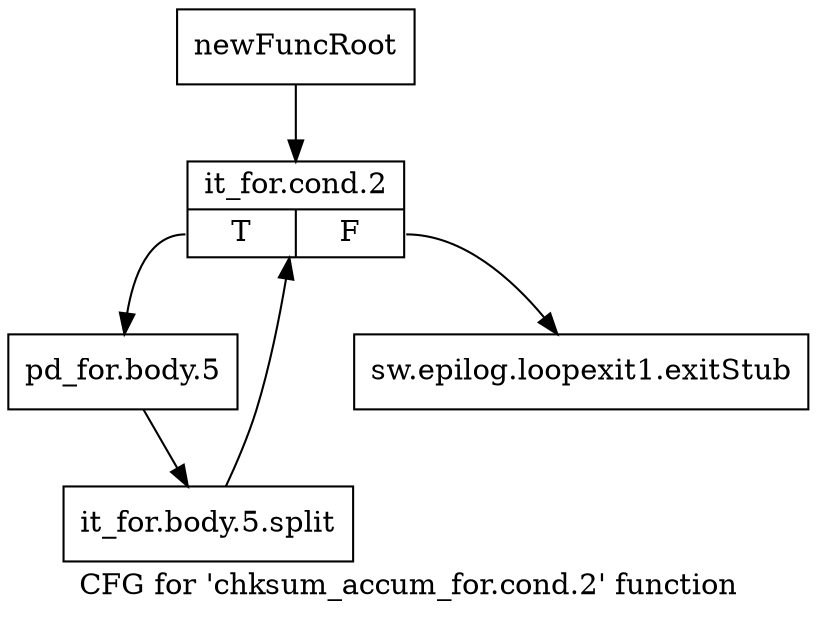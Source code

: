 digraph "CFG for 'chksum_accum_for.cond.2' function" {
	label="CFG for 'chksum_accum_for.cond.2' function";

	Node0x11330a0 [shape=record,label="{newFuncRoot}"];
	Node0x11330a0 -> Node0x1133140;
	Node0x11330f0 [shape=record,label="{sw.epilog.loopexit1.exitStub}"];
	Node0x1133140 [shape=record,label="{it_for.cond.2|{<s0>T|<s1>F}}"];
	Node0x1133140:s0 -> Node0x1133190;
	Node0x1133140:s1 -> Node0x11330f0;
	Node0x1133190 [shape=record,label="{pd_for.body.5}"];
	Node0x1133190 -> Node0x1563c90;
	Node0x1563c90 [shape=record,label="{it_for.body.5.split}"];
	Node0x1563c90 -> Node0x1133140;
}
